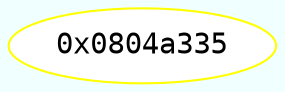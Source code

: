 digraph code {
	graph [bgcolor=azure fontsize=8 fontname="Courier" splines="ortho"];
	node [fillcolor=gray style=filled];
	edge [arrowhead="normal"];
	"0x0804a335" [URL="sym.mul/0x0804a335", fillcolor="white",color="yellow", fontname="Courier",label="0x0804a335"]
}
